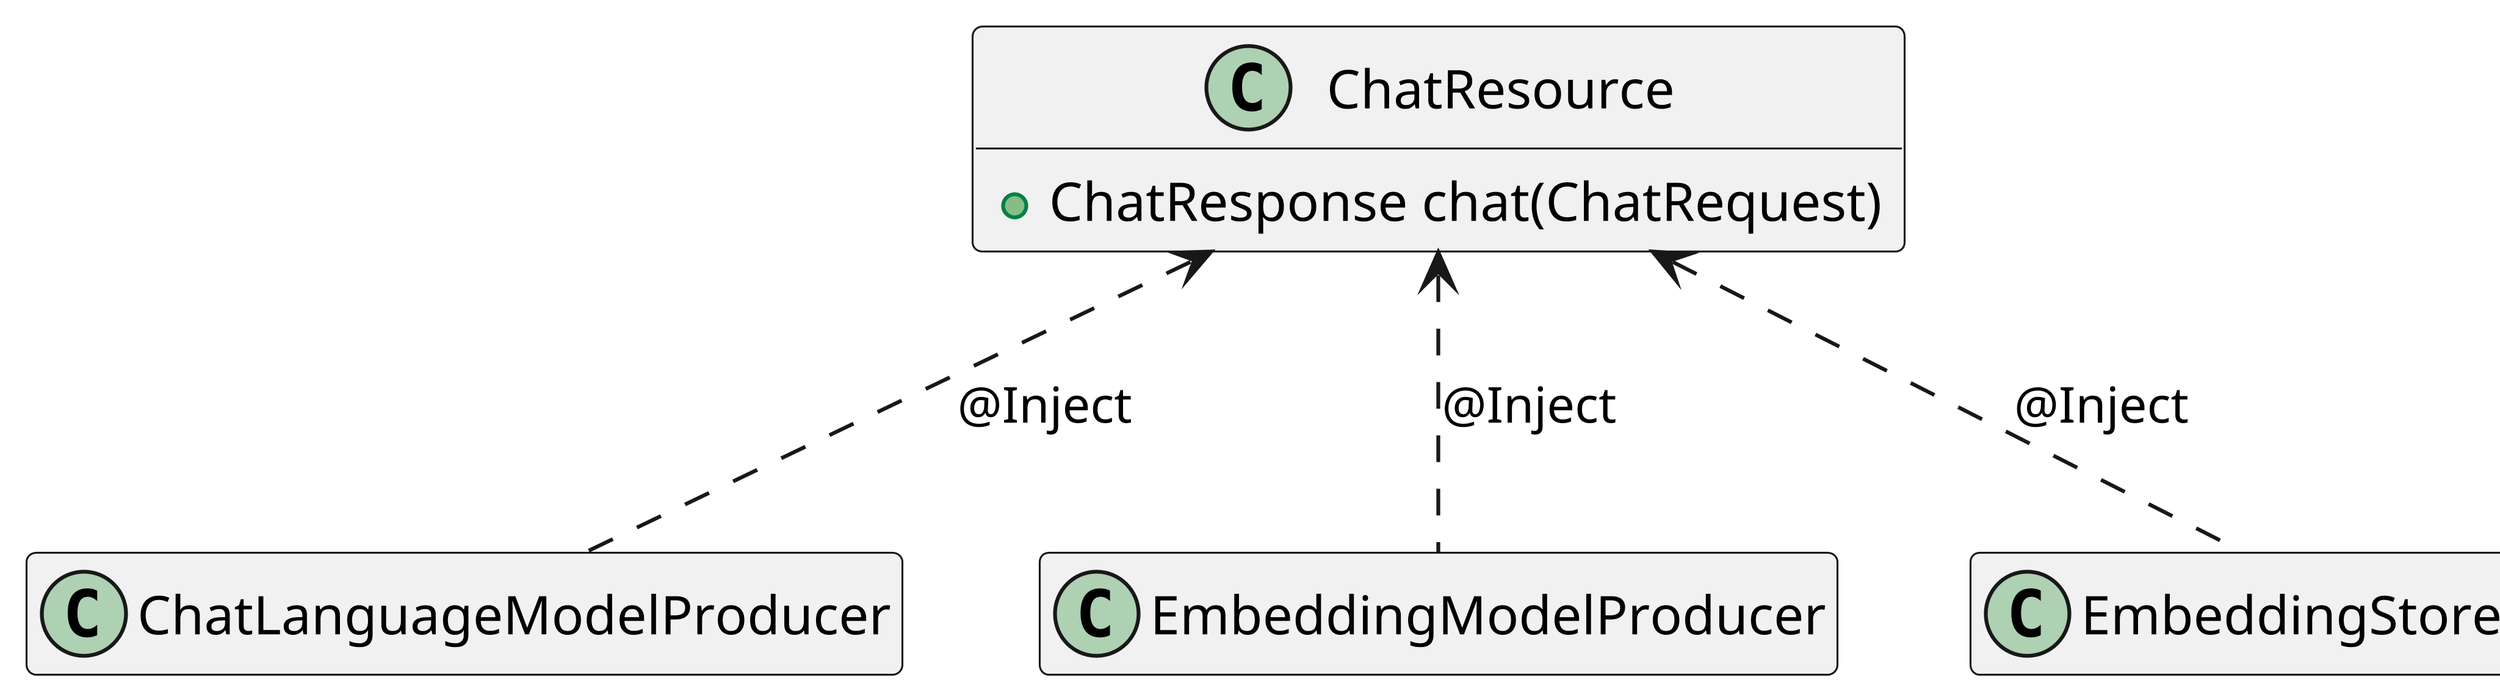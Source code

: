 @startuml
skinparam dpi 600

allow_mixing
hide empty members
'left to right direction

'Image
class ChatResource {
  +ChatResponse chat(ChatRequest)
}
class ChatLanguageModelProducer
class EmbeddingModelProducer
class EmbeddingStoreProducer
ChatResource <.. ChatLanguageModelProducer: @Inject
ChatResource <.. EmbeddingModelProducer: @Inject
ChatResource <.. EmbeddingStoreProducer: @Inject
@enduml
